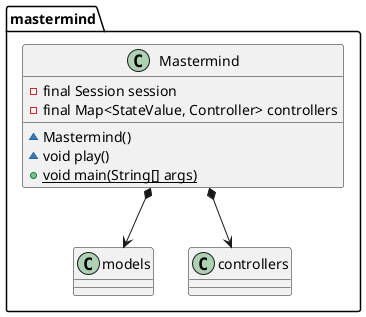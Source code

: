 @startuml

    class mastermind.Mastermind{
        - final Session session
        - final Map<StateValue, Controller> controllers
        ~ Mastermind()
        ~ void play()
        + {static} void main(String[] args)
    }

    mastermind.Mastermind *--> mastermind.models
    mastermind.Mastermind *--> mastermind.controllers

@enduml
